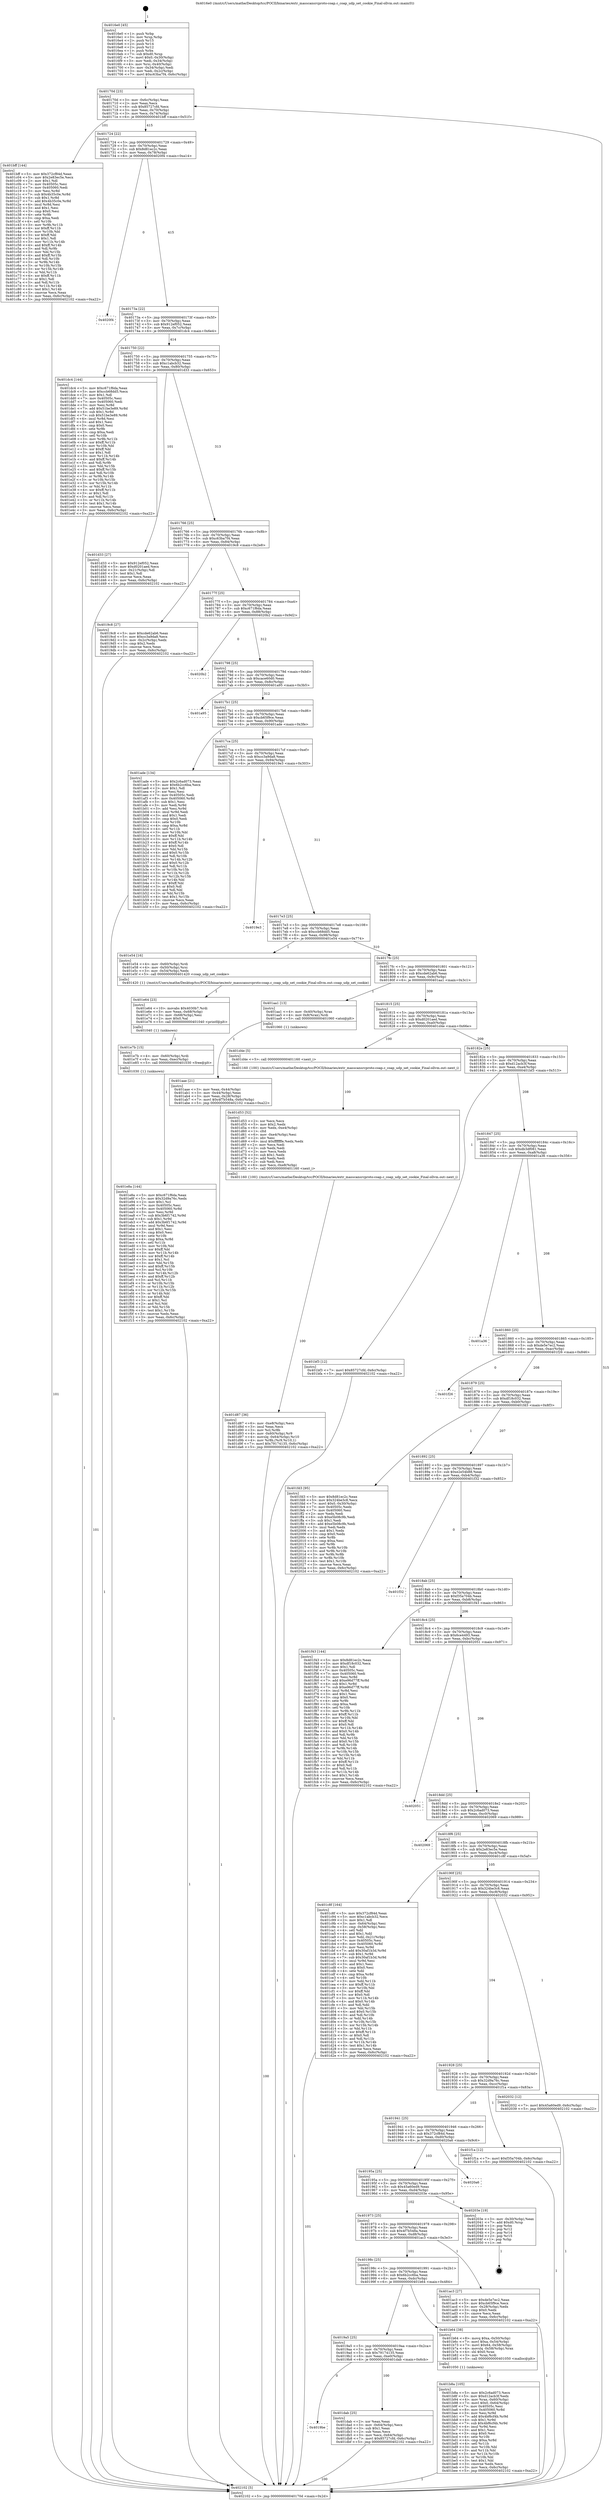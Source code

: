 digraph "0x4016e0" {
  label = "0x4016e0 (/mnt/c/Users/mathe/Desktop/tcc/POCII/binaries/extr_masscansrcproto-coap.c_coap_udp_set_cookie_Final-ollvm.out::main(0))"
  labelloc = "t"
  node[shape=record]

  Entry [label="",width=0.3,height=0.3,shape=circle,fillcolor=black,style=filled]
  "0x40170d" [label="{
     0x40170d [23]\l
     | [instrs]\l
     &nbsp;&nbsp;0x40170d \<+3\>: mov -0x6c(%rbp),%eax\l
     &nbsp;&nbsp;0x401710 \<+2\>: mov %eax,%ecx\l
     &nbsp;&nbsp;0x401712 \<+6\>: sub $0x85727cfd,%ecx\l
     &nbsp;&nbsp;0x401718 \<+3\>: mov %eax,-0x70(%rbp)\l
     &nbsp;&nbsp;0x40171b \<+3\>: mov %ecx,-0x74(%rbp)\l
     &nbsp;&nbsp;0x40171e \<+6\>: je 0000000000401bff \<main+0x51f\>\l
  }"]
  "0x401bff" [label="{
     0x401bff [144]\l
     | [instrs]\l
     &nbsp;&nbsp;0x401bff \<+5\>: mov $0x372cf84d,%eax\l
     &nbsp;&nbsp;0x401c04 \<+5\>: mov $0x2e83ec5e,%ecx\l
     &nbsp;&nbsp;0x401c09 \<+2\>: mov $0x1,%dl\l
     &nbsp;&nbsp;0x401c0b \<+7\>: mov 0x40505c,%esi\l
     &nbsp;&nbsp;0x401c12 \<+7\>: mov 0x405060,%edi\l
     &nbsp;&nbsp;0x401c19 \<+3\>: mov %esi,%r8d\l
     &nbsp;&nbsp;0x401c1c \<+7\>: sub $0x4b35c0e,%r8d\l
     &nbsp;&nbsp;0x401c23 \<+4\>: sub $0x1,%r8d\l
     &nbsp;&nbsp;0x401c27 \<+7\>: add $0x4b35c0e,%r8d\l
     &nbsp;&nbsp;0x401c2e \<+4\>: imul %r8d,%esi\l
     &nbsp;&nbsp;0x401c32 \<+3\>: and $0x1,%esi\l
     &nbsp;&nbsp;0x401c35 \<+3\>: cmp $0x0,%esi\l
     &nbsp;&nbsp;0x401c38 \<+4\>: sete %r9b\l
     &nbsp;&nbsp;0x401c3c \<+3\>: cmp $0xa,%edi\l
     &nbsp;&nbsp;0x401c3f \<+4\>: setl %r10b\l
     &nbsp;&nbsp;0x401c43 \<+3\>: mov %r9b,%r11b\l
     &nbsp;&nbsp;0x401c46 \<+4\>: xor $0xff,%r11b\l
     &nbsp;&nbsp;0x401c4a \<+3\>: mov %r10b,%bl\l
     &nbsp;&nbsp;0x401c4d \<+3\>: xor $0xff,%bl\l
     &nbsp;&nbsp;0x401c50 \<+3\>: xor $0x1,%dl\l
     &nbsp;&nbsp;0x401c53 \<+3\>: mov %r11b,%r14b\l
     &nbsp;&nbsp;0x401c56 \<+4\>: and $0xff,%r14b\l
     &nbsp;&nbsp;0x401c5a \<+3\>: and %dl,%r9b\l
     &nbsp;&nbsp;0x401c5d \<+3\>: mov %bl,%r15b\l
     &nbsp;&nbsp;0x401c60 \<+4\>: and $0xff,%r15b\l
     &nbsp;&nbsp;0x401c64 \<+3\>: and %dl,%r10b\l
     &nbsp;&nbsp;0x401c67 \<+3\>: or %r9b,%r14b\l
     &nbsp;&nbsp;0x401c6a \<+3\>: or %r10b,%r15b\l
     &nbsp;&nbsp;0x401c6d \<+3\>: xor %r15b,%r14b\l
     &nbsp;&nbsp;0x401c70 \<+3\>: or %bl,%r11b\l
     &nbsp;&nbsp;0x401c73 \<+4\>: xor $0xff,%r11b\l
     &nbsp;&nbsp;0x401c77 \<+3\>: or $0x1,%dl\l
     &nbsp;&nbsp;0x401c7a \<+3\>: and %dl,%r11b\l
     &nbsp;&nbsp;0x401c7d \<+3\>: or %r11b,%r14b\l
     &nbsp;&nbsp;0x401c80 \<+4\>: test $0x1,%r14b\l
     &nbsp;&nbsp;0x401c84 \<+3\>: cmovne %ecx,%eax\l
     &nbsp;&nbsp;0x401c87 \<+3\>: mov %eax,-0x6c(%rbp)\l
     &nbsp;&nbsp;0x401c8a \<+5\>: jmp 0000000000402102 \<main+0xa22\>\l
  }"]
  "0x401724" [label="{
     0x401724 [22]\l
     | [instrs]\l
     &nbsp;&nbsp;0x401724 \<+5\>: jmp 0000000000401729 \<main+0x49\>\l
     &nbsp;&nbsp;0x401729 \<+3\>: mov -0x70(%rbp),%eax\l
     &nbsp;&nbsp;0x40172c \<+5\>: sub $0x8d81ec2c,%eax\l
     &nbsp;&nbsp;0x401731 \<+3\>: mov %eax,-0x78(%rbp)\l
     &nbsp;&nbsp;0x401734 \<+6\>: je 00000000004020f4 \<main+0xa14\>\l
  }"]
  Exit [label="",width=0.3,height=0.3,shape=circle,fillcolor=black,style=filled,peripheries=2]
  "0x4020f4" [label="{
     0x4020f4\l
  }", style=dashed]
  "0x40173a" [label="{
     0x40173a [22]\l
     | [instrs]\l
     &nbsp;&nbsp;0x40173a \<+5\>: jmp 000000000040173f \<main+0x5f\>\l
     &nbsp;&nbsp;0x40173f \<+3\>: mov -0x70(%rbp),%eax\l
     &nbsp;&nbsp;0x401742 \<+5\>: sub $0x912ef052,%eax\l
     &nbsp;&nbsp;0x401747 \<+3\>: mov %eax,-0x7c(%rbp)\l
     &nbsp;&nbsp;0x40174a \<+6\>: je 0000000000401dc4 \<main+0x6e4\>\l
  }"]
  "0x401e8a" [label="{
     0x401e8a [144]\l
     | [instrs]\l
     &nbsp;&nbsp;0x401e8a \<+5\>: mov $0xc671f6da,%eax\l
     &nbsp;&nbsp;0x401e8f \<+5\>: mov $0x32d9a76c,%edx\l
     &nbsp;&nbsp;0x401e94 \<+2\>: mov $0x1,%cl\l
     &nbsp;&nbsp;0x401e96 \<+7\>: mov 0x40505c,%esi\l
     &nbsp;&nbsp;0x401e9d \<+8\>: mov 0x405060,%r8d\l
     &nbsp;&nbsp;0x401ea5 \<+3\>: mov %esi,%r9d\l
     &nbsp;&nbsp;0x401ea8 \<+7\>: sub $0x3b6f1742,%r9d\l
     &nbsp;&nbsp;0x401eaf \<+4\>: sub $0x1,%r9d\l
     &nbsp;&nbsp;0x401eb3 \<+7\>: add $0x3b6f1742,%r9d\l
     &nbsp;&nbsp;0x401eba \<+4\>: imul %r9d,%esi\l
     &nbsp;&nbsp;0x401ebe \<+3\>: and $0x1,%esi\l
     &nbsp;&nbsp;0x401ec1 \<+3\>: cmp $0x0,%esi\l
     &nbsp;&nbsp;0x401ec4 \<+4\>: sete %r10b\l
     &nbsp;&nbsp;0x401ec8 \<+4\>: cmp $0xa,%r8d\l
     &nbsp;&nbsp;0x401ecc \<+4\>: setl %r11b\l
     &nbsp;&nbsp;0x401ed0 \<+3\>: mov %r10b,%bl\l
     &nbsp;&nbsp;0x401ed3 \<+3\>: xor $0xff,%bl\l
     &nbsp;&nbsp;0x401ed6 \<+3\>: mov %r11b,%r14b\l
     &nbsp;&nbsp;0x401ed9 \<+4\>: xor $0xff,%r14b\l
     &nbsp;&nbsp;0x401edd \<+3\>: xor $0x1,%cl\l
     &nbsp;&nbsp;0x401ee0 \<+3\>: mov %bl,%r15b\l
     &nbsp;&nbsp;0x401ee3 \<+4\>: and $0xff,%r15b\l
     &nbsp;&nbsp;0x401ee7 \<+3\>: and %cl,%r10b\l
     &nbsp;&nbsp;0x401eea \<+3\>: mov %r14b,%r12b\l
     &nbsp;&nbsp;0x401eed \<+4\>: and $0xff,%r12b\l
     &nbsp;&nbsp;0x401ef1 \<+3\>: and %cl,%r11b\l
     &nbsp;&nbsp;0x401ef4 \<+3\>: or %r10b,%r15b\l
     &nbsp;&nbsp;0x401ef7 \<+3\>: or %r11b,%r12b\l
     &nbsp;&nbsp;0x401efa \<+3\>: xor %r12b,%r15b\l
     &nbsp;&nbsp;0x401efd \<+3\>: or %r14b,%bl\l
     &nbsp;&nbsp;0x401f00 \<+3\>: xor $0xff,%bl\l
     &nbsp;&nbsp;0x401f03 \<+3\>: or $0x1,%cl\l
     &nbsp;&nbsp;0x401f06 \<+2\>: and %cl,%bl\l
     &nbsp;&nbsp;0x401f08 \<+3\>: or %bl,%r15b\l
     &nbsp;&nbsp;0x401f0b \<+4\>: test $0x1,%r15b\l
     &nbsp;&nbsp;0x401f0f \<+3\>: cmovne %edx,%eax\l
     &nbsp;&nbsp;0x401f12 \<+3\>: mov %eax,-0x6c(%rbp)\l
     &nbsp;&nbsp;0x401f15 \<+5\>: jmp 0000000000402102 \<main+0xa22\>\l
  }"]
  "0x401dc4" [label="{
     0x401dc4 [144]\l
     | [instrs]\l
     &nbsp;&nbsp;0x401dc4 \<+5\>: mov $0xc671f6da,%eax\l
     &nbsp;&nbsp;0x401dc9 \<+5\>: mov $0xccb68dd5,%ecx\l
     &nbsp;&nbsp;0x401dce \<+2\>: mov $0x1,%dl\l
     &nbsp;&nbsp;0x401dd0 \<+7\>: mov 0x40505c,%esi\l
     &nbsp;&nbsp;0x401dd7 \<+7\>: mov 0x405060,%edi\l
     &nbsp;&nbsp;0x401dde \<+3\>: mov %esi,%r8d\l
     &nbsp;&nbsp;0x401de1 \<+7\>: add $0x51be3e89,%r8d\l
     &nbsp;&nbsp;0x401de8 \<+4\>: sub $0x1,%r8d\l
     &nbsp;&nbsp;0x401dec \<+7\>: sub $0x51be3e89,%r8d\l
     &nbsp;&nbsp;0x401df3 \<+4\>: imul %r8d,%esi\l
     &nbsp;&nbsp;0x401df7 \<+3\>: and $0x1,%esi\l
     &nbsp;&nbsp;0x401dfa \<+3\>: cmp $0x0,%esi\l
     &nbsp;&nbsp;0x401dfd \<+4\>: sete %r9b\l
     &nbsp;&nbsp;0x401e01 \<+3\>: cmp $0xa,%edi\l
     &nbsp;&nbsp;0x401e04 \<+4\>: setl %r10b\l
     &nbsp;&nbsp;0x401e08 \<+3\>: mov %r9b,%r11b\l
     &nbsp;&nbsp;0x401e0b \<+4\>: xor $0xff,%r11b\l
     &nbsp;&nbsp;0x401e0f \<+3\>: mov %r10b,%bl\l
     &nbsp;&nbsp;0x401e12 \<+3\>: xor $0xff,%bl\l
     &nbsp;&nbsp;0x401e15 \<+3\>: xor $0x1,%dl\l
     &nbsp;&nbsp;0x401e18 \<+3\>: mov %r11b,%r14b\l
     &nbsp;&nbsp;0x401e1b \<+4\>: and $0xff,%r14b\l
     &nbsp;&nbsp;0x401e1f \<+3\>: and %dl,%r9b\l
     &nbsp;&nbsp;0x401e22 \<+3\>: mov %bl,%r15b\l
     &nbsp;&nbsp;0x401e25 \<+4\>: and $0xff,%r15b\l
     &nbsp;&nbsp;0x401e29 \<+3\>: and %dl,%r10b\l
     &nbsp;&nbsp;0x401e2c \<+3\>: or %r9b,%r14b\l
     &nbsp;&nbsp;0x401e2f \<+3\>: or %r10b,%r15b\l
     &nbsp;&nbsp;0x401e32 \<+3\>: xor %r15b,%r14b\l
     &nbsp;&nbsp;0x401e35 \<+3\>: or %bl,%r11b\l
     &nbsp;&nbsp;0x401e38 \<+4\>: xor $0xff,%r11b\l
     &nbsp;&nbsp;0x401e3c \<+3\>: or $0x1,%dl\l
     &nbsp;&nbsp;0x401e3f \<+3\>: and %dl,%r11b\l
     &nbsp;&nbsp;0x401e42 \<+3\>: or %r11b,%r14b\l
     &nbsp;&nbsp;0x401e45 \<+4\>: test $0x1,%r14b\l
     &nbsp;&nbsp;0x401e49 \<+3\>: cmovne %ecx,%eax\l
     &nbsp;&nbsp;0x401e4c \<+3\>: mov %eax,-0x6c(%rbp)\l
     &nbsp;&nbsp;0x401e4f \<+5\>: jmp 0000000000402102 \<main+0xa22\>\l
  }"]
  "0x401750" [label="{
     0x401750 [22]\l
     | [instrs]\l
     &nbsp;&nbsp;0x401750 \<+5\>: jmp 0000000000401755 \<main+0x75\>\l
     &nbsp;&nbsp;0x401755 \<+3\>: mov -0x70(%rbp),%eax\l
     &nbsp;&nbsp;0x401758 \<+5\>: sub $0xc1abcb32,%eax\l
     &nbsp;&nbsp;0x40175d \<+3\>: mov %eax,-0x80(%rbp)\l
     &nbsp;&nbsp;0x401760 \<+6\>: je 0000000000401d33 \<main+0x653\>\l
  }"]
  "0x401e7b" [label="{
     0x401e7b [15]\l
     | [instrs]\l
     &nbsp;&nbsp;0x401e7b \<+4\>: mov -0x60(%rbp),%rdi\l
     &nbsp;&nbsp;0x401e7f \<+6\>: mov %eax,-0xec(%rbp)\l
     &nbsp;&nbsp;0x401e85 \<+5\>: call 0000000000401030 \<free@plt\>\l
     | [calls]\l
     &nbsp;&nbsp;0x401030 \{1\} (unknown)\l
  }"]
  "0x401d33" [label="{
     0x401d33 [27]\l
     | [instrs]\l
     &nbsp;&nbsp;0x401d33 \<+5\>: mov $0x912ef052,%eax\l
     &nbsp;&nbsp;0x401d38 \<+5\>: mov $0xd0201aed,%ecx\l
     &nbsp;&nbsp;0x401d3d \<+3\>: mov -0x21(%rbp),%dl\l
     &nbsp;&nbsp;0x401d40 \<+3\>: test $0x1,%dl\l
     &nbsp;&nbsp;0x401d43 \<+3\>: cmovne %ecx,%eax\l
     &nbsp;&nbsp;0x401d46 \<+3\>: mov %eax,-0x6c(%rbp)\l
     &nbsp;&nbsp;0x401d49 \<+5\>: jmp 0000000000402102 \<main+0xa22\>\l
  }"]
  "0x401766" [label="{
     0x401766 [25]\l
     | [instrs]\l
     &nbsp;&nbsp;0x401766 \<+5\>: jmp 000000000040176b \<main+0x8b\>\l
     &nbsp;&nbsp;0x40176b \<+3\>: mov -0x70(%rbp),%eax\l
     &nbsp;&nbsp;0x40176e \<+5\>: sub $0xc63ba7f4,%eax\l
     &nbsp;&nbsp;0x401773 \<+6\>: mov %eax,-0x84(%rbp)\l
     &nbsp;&nbsp;0x401779 \<+6\>: je 00000000004019c8 \<main+0x2e8\>\l
  }"]
  "0x401e64" [label="{
     0x401e64 [23]\l
     | [instrs]\l
     &nbsp;&nbsp;0x401e64 \<+10\>: movabs $0x4030b7,%rdi\l
     &nbsp;&nbsp;0x401e6e \<+3\>: mov %eax,-0x68(%rbp)\l
     &nbsp;&nbsp;0x401e71 \<+3\>: mov -0x68(%rbp),%esi\l
     &nbsp;&nbsp;0x401e74 \<+2\>: mov $0x0,%al\l
     &nbsp;&nbsp;0x401e76 \<+5\>: call 0000000000401040 \<printf@plt\>\l
     | [calls]\l
     &nbsp;&nbsp;0x401040 \{1\} (unknown)\l
  }"]
  "0x4019c8" [label="{
     0x4019c8 [27]\l
     | [instrs]\l
     &nbsp;&nbsp;0x4019c8 \<+5\>: mov $0xcde62ab6,%eax\l
     &nbsp;&nbsp;0x4019cd \<+5\>: mov $0xcc3a9da8,%ecx\l
     &nbsp;&nbsp;0x4019d2 \<+3\>: mov -0x2c(%rbp),%edx\l
     &nbsp;&nbsp;0x4019d5 \<+3\>: cmp $0x2,%edx\l
     &nbsp;&nbsp;0x4019d8 \<+3\>: cmovne %ecx,%eax\l
     &nbsp;&nbsp;0x4019db \<+3\>: mov %eax,-0x6c(%rbp)\l
     &nbsp;&nbsp;0x4019de \<+5\>: jmp 0000000000402102 \<main+0xa22\>\l
  }"]
  "0x40177f" [label="{
     0x40177f [25]\l
     | [instrs]\l
     &nbsp;&nbsp;0x40177f \<+5\>: jmp 0000000000401784 \<main+0xa4\>\l
     &nbsp;&nbsp;0x401784 \<+3\>: mov -0x70(%rbp),%eax\l
     &nbsp;&nbsp;0x401787 \<+5\>: sub $0xc671f6da,%eax\l
     &nbsp;&nbsp;0x40178c \<+6\>: mov %eax,-0x88(%rbp)\l
     &nbsp;&nbsp;0x401792 \<+6\>: je 00000000004020b2 \<main+0x9d2\>\l
  }"]
  "0x402102" [label="{
     0x402102 [5]\l
     | [instrs]\l
     &nbsp;&nbsp;0x402102 \<+5\>: jmp 000000000040170d \<main+0x2d\>\l
  }"]
  "0x4016e0" [label="{
     0x4016e0 [45]\l
     | [instrs]\l
     &nbsp;&nbsp;0x4016e0 \<+1\>: push %rbp\l
     &nbsp;&nbsp;0x4016e1 \<+3\>: mov %rsp,%rbp\l
     &nbsp;&nbsp;0x4016e4 \<+2\>: push %r15\l
     &nbsp;&nbsp;0x4016e6 \<+2\>: push %r14\l
     &nbsp;&nbsp;0x4016e8 \<+2\>: push %r12\l
     &nbsp;&nbsp;0x4016ea \<+1\>: push %rbx\l
     &nbsp;&nbsp;0x4016eb \<+7\>: sub $0xd0,%rsp\l
     &nbsp;&nbsp;0x4016f2 \<+7\>: movl $0x0,-0x30(%rbp)\l
     &nbsp;&nbsp;0x4016f9 \<+3\>: mov %edi,-0x34(%rbp)\l
     &nbsp;&nbsp;0x4016fc \<+4\>: mov %rsi,-0x40(%rbp)\l
     &nbsp;&nbsp;0x401700 \<+3\>: mov -0x34(%rbp),%edi\l
     &nbsp;&nbsp;0x401703 \<+3\>: mov %edi,-0x2c(%rbp)\l
     &nbsp;&nbsp;0x401706 \<+7\>: movl $0xc63ba7f4,-0x6c(%rbp)\l
  }"]
  "0x4019be" [label="{
     0x4019be\l
  }", style=dashed]
  "0x4020b2" [label="{
     0x4020b2\l
  }", style=dashed]
  "0x401798" [label="{
     0x401798 [25]\l
     | [instrs]\l
     &nbsp;&nbsp;0x401798 \<+5\>: jmp 000000000040179d \<main+0xbd\>\l
     &nbsp;&nbsp;0x40179d \<+3\>: mov -0x70(%rbp),%eax\l
     &nbsp;&nbsp;0x4017a0 \<+5\>: sub $0xcace60d0,%eax\l
     &nbsp;&nbsp;0x4017a5 \<+6\>: mov %eax,-0x8c(%rbp)\l
     &nbsp;&nbsp;0x4017ab \<+6\>: je 0000000000401a95 \<main+0x3b5\>\l
  }"]
  "0x401dab" [label="{
     0x401dab [25]\l
     | [instrs]\l
     &nbsp;&nbsp;0x401dab \<+2\>: xor %eax,%eax\l
     &nbsp;&nbsp;0x401dad \<+3\>: mov -0x64(%rbp),%ecx\l
     &nbsp;&nbsp;0x401db0 \<+3\>: sub $0x1,%eax\l
     &nbsp;&nbsp;0x401db3 \<+2\>: sub %eax,%ecx\l
     &nbsp;&nbsp;0x401db5 \<+3\>: mov %ecx,-0x64(%rbp)\l
     &nbsp;&nbsp;0x401db8 \<+7\>: movl $0x85727cfd,-0x6c(%rbp)\l
     &nbsp;&nbsp;0x401dbf \<+5\>: jmp 0000000000402102 \<main+0xa22\>\l
  }"]
  "0x401a95" [label="{
     0x401a95\l
  }", style=dashed]
  "0x4017b1" [label="{
     0x4017b1 [25]\l
     | [instrs]\l
     &nbsp;&nbsp;0x4017b1 \<+5\>: jmp 00000000004017b6 \<main+0xd6\>\l
     &nbsp;&nbsp;0x4017b6 \<+3\>: mov -0x70(%rbp),%eax\l
     &nbsp;&nbsp;0x4017b9 \<+5\>: sub $0xcb65f9ce,%eax\l
     &nbsp;&nbsp;0x4017be \<+6\>: mov %eax,-0x90(%rbp)\l
     &nbsp;&nbsp;0x4017c4 \<+6\>: je 0000000000401ade \<main+0x3fe\>\l
  }"]
  "0x401d87" [label="{
     0x401d87 [36]\l
     | [instrs]\l
     &nbsp;&nbsp;0x401d87 \<+6\>: mov -0xe8(%rbp),%ecx\l
     &nbsp;&nbsp;0x401d8d \<+3\>: imul %eax,%ecx\l
     &nbsp;&nbsp;0x401d90 \<+3\>: mov %cl,%r8b\l
     &nbsp;&nbsp;0x401d93 \<+4\>: mov -0x60(%rbp),%r9\l
     &nbsp;&nbsp;0x401d97 \<+4\>: movslq -0x64(%rbp),%r10\l
     &nbsp;&nbsp;0x401d9b \<+4\>: mov %r8b,(%r9,%r10,1)\l
     &nbsp;&nbsp;0x401d9f \<+7\>: movl $0x79174135,-0x6c(%rbp)\l
     &nbsp;&nbsp;0x401da6 \<+5\>: jmp 0000000000402102 \<main+0xa22\>\l
  }"]
  "0x401ade" [label="{
     0x401ade [134]\l
     | [instrs]\l
     &nbsp;&nbsp;0x401ade \<+5\>: mov $0x2c6ad073,%eax\l
     &nbsp;&nbsp;0x401ae3 \<+5\>: mov $0x6b2cc6ba,%ecx\l
     &nbsp;&nbsp;0x401ae8 \<+2\>: mov $0x1,%dl\l
     &nbsp;&nbsp;0x401aea \<+2\>: xor %esi,%esi\l
     &nbsp;&nbsp;0x401aec \<+7\>: mov 0x40505c,%edi\l
     &nbsp;&nbsp;0x401af3 \<+8\>: mov 0x405060,%r8d\l
     &nbsp;&nbsp;0x401afb \<+3\>: sub $0x1,%esi\l
     &nbsp;&nbsp;0x401afe \<+3\>: mov %edi,%r9d\l
     &nbsp;&nbsp;0x401b01 \<+3\>: add %esi,%r9d\l
     &nbsp;&nbsp;0x401b04 \<+4\>: imul %r9d,%edi\l
     &nbsp;&nbsp;0x401b08 \<+3\>: and $0x1,%edi\l
     &nbsp;&nbsp;0x401b0b \<+3\>: cmp $0x0,%edi\l
     &nbsp;&nbsp;0x401b0e \<+4\>: sete %r10b\l
     &nbsp;&nbsp;0x401b12 \<+4\>: cmp $0xa,%r8d\l
     &nbsp;&nbsp;0x401b16 \<+4\>: setl %r11b\l
     &nbsp;&nbsp;0x401b1a \<+3\>: mov %r10b,%bl\l
     &nbsp;&nbsp;0x401b1d \<+3\>: xor $0xff,%bl\l
     &nbsp;&nbsp;0x401b20 \<+3\>: mov %r11b,%r14b\l
     &nbsp;&nbsp;0x401b23 \<+4\>: xor $0xff,%r14b\l
     &nbsp;&nbsp;0x401b27 \<+3\>: xor $0x0,%dl\l
     &nbsp;&nbsp;0x401b2a \<+3\>: mov %bl,%r15b\l
     &nbsp;&nbsp;0x401b2d \<+4\>: and $0x0,%r15b\l
     &nbsp;&nbsp;0x401b31 \<+3\>: and %dl,%r10b\l
     &nbsp;&nbsp;0x401b34 \<+3\>: mov %r14b,%r12b\l
     &nbsp;&nbsp;0x401b37 \<+4\>: and $0x0,%r12b\l
     &nbsp;&nbsp;0x401b3b \<+3\>: and %dl,%r11b\l
     &nbsp;&nbsp;0x401b3e \<+3\>: or %r10b,%r15b\l
     &nbsp;&nbsp;0x401b41 \<+3\>: or %r11b,%r12b\l
     &nbsp;&nbsp;0x401b44 \<+3\>: xor %r12b,%r15b\l
     &nbsp;&nbsp;0x401b47 \<+3\>: or %r14b,%bl\l
     &nbsp;&nbsp;0x401b4a \<+3\>: xor $0xff,%bl\l
     &nbsp;&nbsp;0x401b4d \<+3\>: or $0x0,%dl\l
     &nbsp;&nbsp;0x401b50 \<+2\>: and %dl,%bl\l
     &nbsp;&nbsp;0x401b52 \<+3\>: or %bl,%r15b\l
     &nbsp;&nbsp;0x401b55 \<+4\>: test $0x1,%r15b\l
     &nbsp;&nbsp;0x401b59 \<+3\>: cmovne %ecx,%eax\l
     &nbsp;&nbsp;0x401b5c \<+3\>: mov %eax,-0x6c(%rbp)\l
     &nbsp;&nbsp;0x401b5f \<+5\>: jmp 0000000000402102 \<main+0xa22\>\l
  }"]
  "0x4017ca" [label="{
     0x4017ca [25]\l
     | [instrs]\l
     &nbsp;&nbsp;0x4017ca \<+5\>: jmp 00000000004017cf \<main+0xef\>\l
     &nbsp;&nbsp;0x4017cf \<+3\>: mov -0x70(%rbp),%eax\l
     &nbsp;&nbsp;0x4017d2 \<+5\>: sub $0xcc3a9da8,%eax\l
     &nbsp;&nbsp;0x4017d7 \<+6\>: mov %eax,-0x94(%rbp)\l
     &nbsp;&nbsp;0x4017dd \<+6\>: je 00000000004019e3 \<main+0x303\>\l
  }"]
  "0x401d53" [label="{
     0x401d53 [52]\l
     | [instrs]\l
     &nbsp;&nbsp;0x401d53 \<+2\>: xor %ecx,%ecx\l
     &nbsp;&nbsp;0x401d55 \<+5\>: mov $0x2,%edx\l
     &nbsp;&nbsp;0x401d5a \<+6\>: mov %edx,-0xe4(%rbp)\l
     &nbsp;&nbsp;0x401d60 \<+1\>: cltd\l
     &nbsp;&nbsp;0x401d61 \<+6\>: mov -0xe4(%rbp),%esi\l
     &nbsp;&nbsp;0x401d67 \<+2\>: idiv %esi\l
     &nbsp;&nbsp;0x401d69 \<+6\>: imul $0xfffffffe,%edx,%edx\l
     &nbsp;&nbsp;0x401d6f \<+2\>: mov %ecx,%edi\l
     &nbsp;&nbsp;0x401d71 \<+2\>: sub %edx,%edi\l
     &nbsp;&nbsp;0x401d73 \<+2\>: mov %ecx,%edx\l
     &nbsp;&nbsp;0x401d75 \<+3\>: sub $0x1,%edx\l
     &nbsp;&nbsp;0x401d78 \<+2\>: add %edx,%edi\l
     &nbsp;&nbsp;0x401d7a \<+2\>: sub %edi,%ecx\l
     &nbsp;&nbsp;0x401d7c \<+6\>: mov %ecx,-0xe8(%rbp)\l
     &nbsp;&nbsp;0x401d82 \<+5\>: call 0000000000401160 \<next_i\>\l
     | [calls]\l
     &nbsp;&nbsp;0x401160 \{100\} (/mnt/c/Users/mathe/Desktop/tcc/POCII/binaries/extr_masscansrcproto-coap.c_coap_udp_set_cookie_Final-ollvm.out::next_i)\l
  }"]
  "0x4019e3" [label="{
     0x4019e3\l
  }", style=dashed]
  "0x4017e3" [label="{
     0x4017e3 [25]\l
     | [instrs]\l
     &nbsp;&nbsp;0x4017e3 \<+5\>: jmp 00000000004017e8 \<main+0x108\>\l
     &nbsp;&nbsp;0x4017e8 \<+3\>: mov -0x70(%rbp),%eax\l
     &nbsp;&nbsp;0x4017eb \<+5\>: sub $0xccb68dd5,%eax\l
     &nbsp;&nbsp;0x4017f0 \<+6\>: mov %eax,-0x98(%rbp)\l
     &nbsp;&nbsp;0x4017f6 \<+6\>: je 0000000000401e54 \<main+0x774\>\l
  }"]
  "0x401b8a" [label="{
     0x401b8a [105]\l
     | [instrs]\l
     &nbsp;&nbsp;0x401b8a \<+5\>: mov $0x2c6ad073,%ecx\l
     &nbsp;&nbsp;0x401b8f \<+5\>: mov $0xd12acb3f,%edx\l
     &nbsp;&nbsp;0x401b94 \<+4\>: mov %rax,-0x60(%rbp)\l
     &nbsp;&nbsp;0x401b98 \<+7\>: movl $0x0,-0x64(%rbp)\l
     &nbsp;&nbsp;0x401b9f \<+7\>: mov 0x40505c,%esi\l
     &nbsp;&nbsp;0x401ba6 \<+8\>: mov 0x405060,%r8d\l
     &nbsp;&nbsp;0x401bae \<+3\>: mov %esi,%r9d\l
     &nbsp;&nbsp;0x401bb1 \<+7\>: add $0x4bf6cf4b,%r9d\l
     &nbsp;&nbsp;0x401bb8 \<+4\>: sub $0x1,%r9d\l
     &nbsp;&nbsp;0x401bbc \<+7\>: sub $0x4bf6cf4b,%r9d\l
     &nbsp;&nbsp;0x401bc3 \<+4\>: imul %r9d,%esi\l
     &nbsp;&nbsp;0x401bc7 \<+3\>: and $0x1,%esi\l
     &nbsp;&nbsp;0x401bca \<+3\>: cmp $0x0,%esi\l
     &nbsp;&nbsp;0x401bcd \<+4\>: sete %r10b\l
     &nbsp;&nbsp;0x401bd1 \<+4\>: cmp $0xa,%r8d\l
     &nbsp;&nbsp;0x401bd5 \<+4\>: setl %r11b\l
     &nbsp;&nbsp;0x401bd9 \<+3\>: mov %r10b,%bl\l
     &nbsp;&nbsp;0x401bdc \<+3\>: and %r11b,%bl\l
     &nbsp;&nbsp;0x401bdf \<+3\>: xor %r11b,%r10b\l
     &nbsp;&nbsp;0x401be2 \<+3\>: or %r10b,%bl\l
     &nbsp;&nbsp;0x401be5 \<+3\>: test $0x1,%bl\l
     &nbsp;&nbsp;0x401be8 \<+3\>: cmovne %edx,%ecx\l
     &nbsp;&nbsp;0x401beb \<+3\>: mov %ecx,-0x6c(%rbp)\l
     &nbsp;&nbsp;0x401bee \<+5\>: jmp 0000000000402102 \<main+0xa22\>\l
  }"]
  "0x401e54" [label="{
     0x401e54 [16]\l
     | [instrs]\l
     &nbsp;&nbsp;0x401e54 \<+4\>: mov -0x60(%rbp),%rdi\l
     &nbsp;&nbsp;0x401e58 \<+4\>: mov -0x50(%rbp),%rsi\l
     &nbsp;&nbsp;0x401e5c \<+3\>: mov -0x54(%rbp),%edx\l
     &nbsp;&nbsp;0x401e5f \<+5\>: call 0000000000401420 \<coap_udp_set_cookie\>\l
     | [calls]\l
     &nbsp;&nbsp;0x401420 \{1\} (/mnt/c/Users/mathe/Desktop/tcc/POCII/binaries/extr_masscansrcproto-coap.c_coap_udp_set_cookie_Final-ollvm.out::coap_udp_set_cookie)\l
  }"]
  "0x4017fc" [label="{
     0x4017fc [25]\l
     | [instrs]\l
     &nbsp;&nbsp;0x4017fc \<+5\>: jmp 0000000000401801 \<main+0x121\>\l
     &nbsp;&nbsp;0x401801 \<+3\>: mov -0x70(%rbp),%eax\l
     &nbsp;&nbsp;0x401804 \<+5\>: sub $0xcde62ab6,%eax\l
     &nbsp;&nbsp;0x401809 \<+6\>: mov %eax,-0x9c(%rbp)\l
     &nbsp;&nbsp;0x40180f \<+6\>: je 0000000000401aa1 \<main+0x3c1\>\l
  }"]
  "0x4019a5" [label="{
     0x4019a5 [25]\l
     | [instrs]\l
     &nbsp;&nbsp;0x4019a5 \<+5\>: jmp 00000000004019aa \<main+0x2ca\>\l
     &nbsp;&nbsp;0x4019aa \<+3\>: mov -0x70(%rbp),%eax\l
     &nbsp;&nbsp;0x4019ad \<+5\>: sub $0x79174135,%eax\l
     &nbsp;&nbsp;0x4019b2 \<+6\>: mov %eax,-0xe0(%rbp)\l
     &nbsp;&nbsp;0x4019b8 \<+6\>: je 0000000000401dab \<main+0x6cb\>\l
  }"]
  "0x401aa1" [label="{
     0x401aa1 [13]\l
     | [instrs]\l
     &nbsp;&nbsp;0x401aa1 \<+4\>: mov -0x40(%rbp),%rax\l
     &nbsp;&nbsp;0x401aa5 \<+4\>: mov 0x8(%rax),%rdi\l
     &nbsp;&nbsp;0x401aa9 \<+5\>: call 0000000000401060 \<atoi@plt\>\l
     | [calls]\l
     &nbsp;&nbsp;0x401060 \{1\} (unknown)\l
  }"]
  "0x401815" [label="{
     0x401815 [25]\l
     | [instrs]\l
     &nbsp;&nbsp;0x401815 \<+5\>: jmp 000000000040181a \<main+0x13a\>\l
     &nbsp;&nbsp;0x40181a \<+3\>: mov -0x70(%rbp),%eax\l
     &nbsp;&nbsp;0x40181d \<+5\>: sub $0xd0201aed,%eax\l
     &nbsp;&nbsp;0x401822 \<+6\>: mov %eax,-0xa0(%rbp)\l
     &nbsp;&nbsp;0x401828 \<+6\>: je 0000000000401d4e \<main+0x66e\>\l
  }"]
  "0x401aae" [label="{
     0x401aae [21]\l
     | [instrs]\l
     &nbsp;&nbsp;0x401aae \<+3\>: mov %eax,-0x44(%rbp)\l
     &nbsp;&nbsp;0x401ab1 \<+3\>: mov -0x44(%rbp),%eax\l
     &nbsp;&nbsp;0x401ab4 \<+3\>: mov %eax,-0x28(%rbp)\l
     &nbsp;&nbsp;0x401ab7 \<+7\>: movl $0x4f7b548a,-0x6c(%rbp)\l
     &nbsp;&nbsp;0x401abe \<+5\>: jmp 0000000000402102 \<main+0xa22\>\l
  }"]
  "0x401b64" [label="{
     0x401b64 [38]\l
     | [instrs]\l
     &nbsp;&nbsp;0x401b64 \<+8\>: movq $0xa,-0x50(%rbp)\l
     &nbsp;&nbsp;0x401b6c \<+7\>: movl $0xa,-0x54(%rbp)\l
     &nbsp;&nbsp;0x401b73 \<+7\>: movl $0x64,-0x58(%rbp)\l
     &nbsp;&nbsp;0x401b7a \<+4\>: movslq -0x58(%rbp),%rax\l
     &nbsp;&nbsp;0x401b7e \<+4\>: shl $0x0,%rax\l
     &nbsp;&nbsp;0x401b82 \<+3\>: mov %rax,%rdi\l
     &nbsp;&nbsp;0x401b85 \<+5\>: call 0000000000401050 \<malloc@plt\>\l
     | [calls]\l
     &nbsp;&nbsp;0x401050 \{1\} (unknown)\l
  }"]
  "0x401d4e" [label="{
     0x401d4e [5]\l
     | [instrs]\l
     &nbsp;&nbsp;0x401d4e \<+5\>: call 0000000000401160 \<next_i\>\l
     | [calls]\l
     &nbsp;&nbsp;0x401160 \{100\} (/mnt/c/Users/mathe/Desktop/tcc/POCII/binaries/extr_masscansrcproto-coap.c_coap_udp_set_cookie_Final-ollvm.out::next_i)\l
  }"]
  "0x40182e" [label="{
     0x40182e [25]\l
     | [instrs]\l
     &nbsp;&nbsp;0x40182e \<+5\>: jmp 0000000000401833 \<main+0x153\>\l
     &nbsp;&nbsp;0x401833 \<+3\>: mov -0x70(%rbp),%eax\l
     &nbsp;&nbsp;0x401836 \<+5\>: sub $0xd12acb3f,%eax\l
     &nbsp;&nbsp;0x40183b \<+6\>: mov %eax,-0xa4(%rbp)\l
     &nbsp;&nbsp;0x401841 \<+6\>: je 0000000000401bf3 \<main+0x513\>\l
  }"]
  "0x40198c" [label="{
     0x40198c [25]\l
     | [instrs]\l
     &nbsp;&nbsp;0x40198c \<+5\>: jmp 0000000000401991 \<main+0x2b1\>\l
     &nbsp;&nbsp;0x401991 \<+3\>: mov -0x70(%rbp),%eax\l
     &nbsp;&nbsp;0x401994 \<+5\>: sub $0x6b2cc6ba,%eax\l
     &nbsp;&nbsp;0x401999 \<+6\>: mov %eax,-0xdc(%rbp)\l
     &nbsp;&nbsp;0x40199f \<+6\>: je 0000000000401b64 \<main+0x484\>\l
  }"]
  "0x401bf3" [label="{
     0x401bf3 [12]\l
     | [instrs]\l
     &nbsp;&nbsp;0x401bf3 \<+7\>: movl $0x85727cfd,-0x6c(%rbp)\l
     &nbsp;&nbsp;0x401bfa \<+5\>: jmp 0000000000402102 \<main+0xa22\>\l
  }"]
  "0x401847" [label="{
     0x401847 [25]\l
     | [instrs]\l
     &nbsp;&nbsp;0x401847 \<+5\>: jmp 000000000040184c \<main+0x16c\>\l
     &nbsp;&nbsp;0x40184c \<+3\>: mov -0x70(%rbp),%eax\l
     &nbsp;&nbsp;0x40184f \<+5\>: sub $0xdb3df081,%eax\l
     &nbsp;&nbsp;0x401854 \<+6\>: mov %eax,-0xa8(%rbp)\l
     &nbsp;&nbsp;0x40185a \<+6\>: je 0000000000401a36 \<main+0x356\>\l
  }"]
  "0x401ac3" [label="{
     0x401ac3 [27]\l
     | [instrs]\l
     &nbsp;&nbsp;0x401ac3 \<+5\>: mov $0xde5e7ec2,%eax\l
     &nbsp;&nbsp;0x401ac8 \<+5\>: mov $0xcb65f9ce,%ecx\l
     &nbsp;&nbsp;0x401acd \<+3\>: mov -0x28(%rbp),%edx\l
     &nbsp;&nbsp;0x401ad0 \<+3\>: cmp $0x0,%edx\l
     &nbsp;&nbsp;0x401ad3 \<+3\>: cmove %ecx,%eax\l
     &nbsp;&nbsp;0x401ad6 \<+3\>: mov %eax,-0x6c(%rbp)\l
     &nbsp;&nbsp;0x401ad9 \<+5\>: jmp 0000000000402102 \<main+0xa22\>\l
  }"]
  "0x401a36" [label="{
     0x401a36\l
  }", style=dashed]
  "0x401860" [label="{
     0x401860 [25]\l
     | [instrs]\l
     &nbsp;&nbsp;0x401860 \<+5\>: jmp 0000000000401865 \<main+0x185\>\l
     &nbsp;&nbsp;0x401865 \<+3\>: mov -0x70(%rbp),%eax\l
     &nbsp;&nbsp;0x401868 \<+5\>: sub $0xde5e7ec2,%eax\l
     &nbsp;&nbsp;0x40186d \<+6\>: mov %eax,-0xac(%rbp)\l
     &nbsp;&nbsp;0x401873 \<+6\>: je 0000000000401f26 \<main+0x846\>\l
  }"]
  "0x401973" [label="{
     0x401973 [25]\l
     | [instrs]\l
     &nbsp;&nbsp;0x401973 \<+5\>: jmp 0000000000401978 \<main+0x298\>\l
     &nbsp;&nbsp;0x401978 \<+3\>: mov -0x70(%rbp),%eax\l
     &nbsp;&nbsp;0x40197b \<+5\>: sub $0x4f7b548a,%eax\l
     &nbsp;&nbsp;0x401980 \<+6\>: mov %eax,-0xd8(%rbp)\l
     &nbsp;&nbsp;0x401986 \<+6\>: je 0000000000401ac3 \<main+0x3e3\>\l
  }"]
  "0x401f26" [label="{
     0x401f26\l
  }", style=dashed]
  "0x401879" [label="{
     0x401879 [25]\l
     | [instrs]\l
     &nbsp;&nbsp;0x401879 \<+5\>: jmp 000000000040187e \<main+0x19e\>\l
     &nbsp;&nbsp;0x40187e \<+3\>: mov -0x70(%rbp),%eax\l
     &nbsp;&nbsp;0x401881 \<+5\>: sub $0xdf18c032,%eax\l
     &nbsp;&nbsp;0x401886 \<+6\>: mov %eax,-0xb0(%rbp)\l
     &nbsp;&nbsp;0x40188c \<+6\>: je 0000000000401fd3 \<main+0x8f3\>\l
  }"]
  "0x40203e" [label="{
     0x40203e [19]\l
     | [instrs]\l
     &nbsp;&nbsp;0x40203e \<+3\>: mov -0x30(%rbp),%eax\l
     &nbsp;&nbsp;0x402041 \<+7\>: add $0xd0,%rsp\l
     &nbsp;&nbsp;0x402048 \<+1\>: pop %rbx\l
     &nbsp;&nbsp;0x402049 \<+2\>: pop %r12\l
     &nbsp;&nbsp;0x40204b \<+2\>: pop %r14\l
     &nbsp;&nbsp;0x40204d \<+2\>: pop %r15\l
     &nbsp;&nbsp;0x40204f \<+1\>: pop %rbp\l
     &nbsp;&nbsp;0x402050 \<+1\>: ret\l
  }"]
  "0x401fd3" [label="{
     0x401fd3 [95]\l
     | [instrs]\l
     &nbsp;&nbsp;0x401fd3 \<+5\>: mov $0x8d81ec2c,%eax\l
     &nbsp;&nbsp;0x401fd8 \<+5\>: mov $0x324be3c8,%ecx\l
     &nbsp;&nbsp;0x401fdd \<+7\>: movl $0x0,-0x30(%rbp)\l
     &nbsp;&nbsp;0x401fe4 \<+7\>: mov 0x40505c,%edx\l
     &nbsp;&nbsp;0x401feb \<+7\>: mov 0x405060,%esi\l
     &nbsp;&nbsp;0x401ff2 \<+2\>: mov %edx,%edi\l
     &nbsp;&nbsp;0x401ff4 \<+6\>: sub $0xe5b08c9b,%edi\l
     &nbsp;&nbsp;0x401ffa \<+3\>: sub $0x1,%edi\l
     &nbsp;&nbsp;0x401ffd \<+6\>: add $0xe5b08c9b,%edi\l
     &nbsp;&nbsp;0x402003 \<+3\>: imul %edi,%edx\l
     &nbsp;&nbsp;0x402006 \<+3\>: and $0x1,%edx\l
     &nbsp;&nbsp;0x402009 \<+3\>: cmp $0x0,%edx\l
     &nbsp;&nbsp;0x40200c \<+4\>: sete %r8b\l
     &nbsp;&nbsp;0x402010 \<+3\>: cmp $0xa,%esi\l
     &nbsp;&nbsp;0x402013 \<+4\>: setl %r9b\l
     &nbsp;&nbsp;0x402017 \<+3\>: mov %r8b,%r10b\l
     &nbsp;&nbsp;0x40201a \<+3\>: and %r9b,%r10b\l
     &nbsp;&nbsp;0x40201d \<+3\>: xor %r9b,%r8b\l
     &nbsp;&nbsp;0x402020 \<+3\>: or %r8b,%r10b\l
     &nbsp;&nbsp;0x402023 \<+4\>: test $0x1,%r10b\l
     &nbsp;&nbsp;0x402027 \<+3\>: cmovne %ecx,%eax\l
     &nbsp;&nbsp;0x40202a \<+3\>: mov %eax,-0x6c(%rbp)\l
     &nbsp;&nbsp;0x40202d \<+5\>: jmp 0000000000402102 \<main+0xa22\>\l
  }"]
  "0x401892" [label="{
     0x401892 [25]\l
     | [instrs]\l
     &nbsp;&nbsp;0x401892 \<+5\>: jmp 0000000000401897 \<main+0x1b7\>\l
     &nbsp;&nbsp;0x401897 \<+3\>: mov -0x70(%rbp),%eax\l
     &nbsp;&nbsp;0x40189a \<+5\>: sub $0xe2e54b88,%eax\l
     &nbsp;&nbsp;0x40189f \<+6\>: mov %eax,-0xb4(%rbp)\l
     &nbsp;&nbsp;0x4018a5 \<+6\>: je 0000000000401f32 \<main+0x852\>\l
  }"]
  "0x40195a" [label="{
     0x40195a [25]\l
     | [instrs]\l
     &nbsp;&nbsp;0x40195a \<+5\>: jmp 000000000040195f \<main+0x27f\>\l
     &nbsp;&nbsp;0x40195f \<+3\>: mov -0x70(%rbp),%eax\l
     &nbsp;&nbsp;0x401962 \<+5\>: sub $0x45a60ed9,%eax\l
     &nbsp;&nbsp;0x401967 \<+6\>: mov %eax,-0xd4(%rbp)\l
     &nbsp;&nbsp;0x40196d \<+6\>: je 000000000040203e \<main+0x95e\>\l
  }"]
  "0x401f32" [label="{
     0x401f32\l
  }", style=dashed]
  "0x4018ab" [label="{
     0x4018ab [25]\l
     | [instrs]\l
     &nbsp;&nbsp;0x4018ab \<+5\>: jmp 00000000004018b0 \<main+0x1d0\>\l
     &nbsp;&nbsp;0x4018b0 \<+3\>: mov -0x70(%rbp),%eax\l
     &nbsp;&nbsp;0x4018b3 \<+5\>: sub $0xf35a704b,%eax\l
     &nbsp;&nbsp;0x4018b8 \<+6\>: mov %eax,-0xb8(%rbp)\l
     &nbsp;&nbsp;0x4018be \<+6\>: je 0000000000401f43 \<main+0x863\>\l
  }"]
  "0x4020a6" [label="{
     0x4020a6\l
  }", style=dashed]
  "0x401f43" [label="{
     0x401f43 [144]\l
     | [instrs]\l
     &nbsp;&nbsp;0x401f43 \<+5\>: mov $0x8d81ec2c,%eax\l
     &nbsp;&nbsp;0x401f48 \<+5\>: mov $0xdf18c032,%ecx\l
     &nbsp;&nbsp;0x401f4d \<+2\>: mov $0x1,%dl\l
     &nbsp;&nbsp;0x401f4f \<+7\>: mov 0x40505c,%esi\l
     &nbsp;&nbsp;0x401f56 \<+7\>: mov 0x405060,%edi\l
     &nbsp;&nbsp;0x401f5d \<+3\>: mov %esi,%r8d\l
     &nbsp;&nbsp;0x401f60 \<+7\>: add $0xe96d77ff,%r8d\l
     &nbsp;&nbsp;0x401f67 \<+4\>: sub $0x1,%r8d\l
     &nbsp;&nbsp;0x401f6b \<+7\>: sub $0xe96d77ff,%r8d\l
     &nbsp;&nbsp;0x401f72 \<+4\>: imul %r8d,%esi\l
     &nbsp;&nbsp;0x401f76 \<+3\>: and $0x1,%esi\l
     &nbsp;&nbsp;0x401f79 \<+3\>: cmp $0x0,%esi\l
     &nbsp;&nbsp;0x401f7c \<+4\>: sete %r9b\l
     &nbsp;&nbsp;0x401f80 \<+3\>: cmp $0xa,%edi\l
     &nbsp;&nbsp;0x401f83 \<+4\>: setl %r10b\l
     &nbsp;&nbsp;0x401f87 \<+3\>: mov %r9b,%r11b\l
     &nbsp;&nbsp;0x401f8a \<+4\>: xor $0xff,%r11b\l
     &nbsp;&nbsp;0x401f8e \<+3\>: mov %r10b,%bl\l
     &nbsp;&nbsp;0x401f91 \<+3\>: xor $0xff,%bl\l
     &nbsp;&nbsp;0x401f94 \<+3\>: xor $0x0,%dl\l
     &nbsp;&nbsp;0x401f97 \<+3\>: mov %r11b,%r14b\l
     &nbsp;&nbsp;0x401f9a \<+4\>: and $0x0,%r14b\l
     &nbsp;&nbsp;0x401f9e \<+3\>: and %dl,%r9b\l
     &nbsp;&nbsp;0x401fa1 \<+3\>: mov %bl,%r15b\l
     &nbsp;&nbsp;0x401fa4 \<+4\>: and $0x0,%r15b\l
     &nbsp;&nbsp;0x401fa8 \<+3\>: and %dl,%r10b\l
     &nbsp;&nbsp;0x401fab \<+3\>: or %r9b,%r14b\l
     &nbsp;&nbsp;0x401fae \<+3\>: or %r10b,%r15b\l
     &nbsp;&nbsp;0x401fb1 \<+3\>: xor %r15b,%r14b\l
     &nbsp;&nbsp;0x401fb4 \<+3\>: or %bl,%r11b\l
     &nbsp;&nbsp;0x401fb7 \<+4\>: xor $0xff,%r11b\l
     &nbsp;&nbsp;0x401fbb \<+3\>: or $0x0,%dl\l
     &nbsp;&nbsp;0x401fbe \<+3\>: and %dl,%r11b\l
     &nbsp;&nbsp;0x401fc1 \<+3\>: or %r11b,%r14b\l
     &nbsp;&nbsp;0x401fc4 \<+4\>: test $0x1,%r14b\l
     &nbsp;&nbsp;0x401fc8 \<+3\>: cmovne %ecx,%eax\l
     &nbsp;&nbsp;0x401fcb \<+3\>: mov %eax,-0x6c(%rbp)\l
     &nbsp;&nbsp;0x401fce \<+5\>: jmp 0000000000402102 \<main+0xa22\>\l
  }"]
  "0x4018c4" [label="{
     0x4018c4 [25]\l
     | [instrs]\l
     &nbsp;&nbsp;0x4018c4 \<+5\>: jmp 00000000004018c9 \<main+0x1e9\>\l
     &nbsp;&nbsp;0x4018c9 \<+3\>: mov -0x70(%rbp),%eax\l
     &nbsp;&nbsp;0x4018cc \<+5\>: sub $0x6ce4493,%eax\l
     &nbsp;&nbsp;0x4018d1 \<+6\>: mov %eax,-0xbc(%rbp)\l
     &nbsp;&nbsp;0x4018d7 \<+6\>: je 0000000000402051 \<main+0x971\>\l
  }"]
  "0x401941" [label="{
     0x401941 [25]\l
     | [instrs]\l
     &nbsp;&nbsp;0x401941 \<+5\>: jmp 0000000000401946 \<main+0x266\>\l
     &nbsp;&nbsp;0x401946 \<+3\>: mov -0x70(%rbp),%eax\l
     &nbsp;&nbsp;0x401949 \<+5\>: sub $0x372cf84d,%eax\l
     &nbsp;&nbsp;0x40194e \<+6\>: mov %eax,-0xd0(%rbp)\l
     &nbsp;&nbsp;0x401954 \<+6\>: je 00000000004020a6 \<main+0x9c6\>\l
  }"]
  "0x402051" [label="{
     0x402051\l
  }", style=dashed]
  "0x4018dd" [label="{
     0x4018dd [25]\l
     | [instrs]\l
     &nbsp;&nbsp;0x4018dd \<+5\>: jmp 00000000004018e2 \<main+0x202\>\l
     &nbsp;&nbsp;0x4018e2 \<+3\>: mov -0x70(%rbp),%eax\l
     &nbsp;&nbsp;0x4018e5 \<+5\>: sub $0x2c6ad073,%eax\l
     &nbsp;&nbsp;0x4018ea \<+6\>: mov %eax,-0xc0(%rbp)\l
     &nbsp;&nbsp;0x4018f0 \<+6\>: je 0000000000402069 \<main+0x989\>\l
  }"]
  "0x401f1a" [label="{
     0x401f1a [12]\l
     | [instrs]\l
     &nbsp;&nbsp;0x401f1a \<+7\>: movl $0xf35a704b,-0x6c(%rbp)\l
     &nbsp;&nbsp;0x401f21 \<+5\>: jmp 0000000000402102 \<main+0xa22\>\l
  }"]
  "0x402069" [label="{
     0x402069\l
  }", style=dashed]
  "0x4018f6" [label="{
     0x4018f6 [25]\l
     | [instrs]\l
     &nbsp;&nbsp;0x4018f6 \<+5\>: jmp 00000000004018fb \<main+0x21b\>\l
     &nbsp;&nbsp;0x4018fb \<+3\>: mov -0x70(%rbp),%eax\l
     &nbsp;&nbsp;0x4018fe \<+5\>: sub $0x2e83ec5e,%eax\l
     &nbsp;&nbsp;0x401903 \<+6\>: mov %eax,-0xc4(%rbp)\l
     &nbsp;&nbsp;0x401909 \<+6\>: je 0000000000401c8f \<main+0x5af\>\l
  }"]
  "0x401928" [label="{
     0x401928 [25]\l
     | [instrs]\l
     &nbsp;&nbsp;0x401928 \<+5\>: jmp 000000000040192d \<main+0x24d\>\l
     &nbsp;&nbsp;0x40192d \<+3\>: mov -0x70(%rbp),%eax\l
     &nbsp;&nbsp;0x401930 \<+5\>: sub $0x32d9a76c,%eax\l
     &nbsp;&nbsp;0x401935 \<+6\>: mov %eax,-0xcc(%rbp)\l
     &nbsp;&nbsp;0x40193b \<+6\>: je 0000000000401f1a \<main+0x83a\>\l
  }"]
  "0x401c8f" [label="{
     0x401c8f [164]\l
     | [instrs]\l
     &nbsp;&nbsp;0x401c8f \<+5\>: mov $0x372cf84d,%eax\l
     &nbsp;&nbsp;0x401c94 \<+5\>: mov $0xc1abcb32,%ecx\l
     &nbsp;&nbsp;0x401c99 \<+2\>: mov $0x1,%dl\l
     &nbsp;&nbsp;0x401c9b \<+3\>: mov -0x64(%rbp),%esi\l
     &nbsp;&nbsp;0x401c9e \<+3\>: cmp -0x58(%rbp),%esi\l
     &nbsp;&nbsp;0x401ca1 \<+4\>: setl %dil\l
     &nbsp;&nbsp;0x401ca5 \<+4\>: and $0x1,%dil\l
     &nbsp;&nbsp;0x401ca9 \<+4\>: mov %dil,-0x21(%rbp)\l
     &nbsp;&nbsp;0x401cad \<+7\>: mov 0x40505c,%esi\l
     &nbsp;&nbsp;0x401cb4 \<+8\>: mov 0x405060,%r8d\l
     &nbsp;&nbsp;0x401cbc \<+3\>: mov %esi,%r9d\l
     &nbsp;&nbsp;0x401cbf \<+7\>: add $0x30af1b3d,%r9d\l
     &nbsp;&nbsp;0x401cc6 \<+4\>: sub $0x1,%r9d\l
     &nbsp;&nbsp;0x401cca \<+7\>: sub $0x30af1b3d,%r9d\l
     &nbsp;&nbsp;0x401cd1 \<+4\>: imul %r9d,%esi\l
     &nbsp;&nbsp;0x401cd5 \<+3\>: and $0x1,%esi\l
     &nbsp;&nbsp;0x401cd8 \<+3\>: cmp $0x0,%esi\l
     &nbsp;&nbsp;0x401cdb \<+4\>: sete %dil\l
     &nbsp;&nbsp;0x401cdf \<+4\>: cmp $0xa,%r8d\l
     &nbsp;&nbsp;0x401ce3 \<+4\>: setl %r10b\l
     &nbsp;&nbsp;0x401ce7 \<+3\>: mov %dil,%r11b\l
     &nbsp;&nbsp;0x401cea \<+4\>: xor $0xff,%r11b\l
     &nbsp;&nbsp;0x401cee \<+3\>: mov %r10b,%bl\l
     &nbsp;&nbsp;0x401cf1 \<+3\>: xor $0xff,%bl\l
     &nbsp;&nbsp;0x401cf4 \<+3\>: xor $0x0,%dl\l
     &nbsp;&nbsp;0x401cf7 \<+3\>: mov %r11b,%r14b\l
     &nbsp;&nbsp;0x401cfa \<+4\>: and $0x0,%r14b\l
     &nbsp;&nbsp;0x401cfe \<+3\>: and %dl,%dil\l
     &nbsp;&nbsp;0x401d01 \<+3\>: mov %bl,%r15b\l
     &nbsp;&nbsp;0x401d04 \<+4\>: and $0x0,%r15b\l
     &nbsp;&nbsp;0x401d08 \<+3\>: and %dl,%r10b\l
     &nbsp;&nbsp;0x401d0b \<+3\>: or %dil,%r14b\l
     &nbsp;&nbsp;0x401d0e \<+3\>: or %r10b,%r15b\l
     &nbsp;&nbsp;0x401d11 \<+3\>: xor %r15b,%r14b\l
     &nbsp;&nbsp;0x401d14 \<+3\>: or %bl,%r11b\l
     &nbsp;&nbsp;0x401d17 \<+4\>: xor $0xff,%r11b\l
     &nbsp;&nbsp;0x401d1b \<+3\>: or $0x0,%dl\l
     &nbsp;&nbsp;0x401d1e \<+3\>: and %dl,%r11b\l
     &nbsp;&nbsp;0x401d21 \<+3\>: or %r11b,%r14b\l
     &nbsp;&nbsp;0x401d24 \<+4\>: test $0x1,%r14b\l
     &nbsp;&nbsp;0x401d28 \<+3\>: cmovne %ecx,%eax\l
     &nbsp;&nbsp;0x401d2b \<+3\>: mov %eax,-0x6c(%rbp)\l
     &nbsp;&nbsp;0x401d2e \<+5\>: jmp 0000000000402102 \<main+0xa22\>\l
  }"]
  "0x40190f" [label="{
     0x40190f [25]\l
     | [instrs]\l
     &nbsp;&nbsp;0x40190f \<+5\>: jmp 0000000000401914 \<main+0x234\>\l
     &nbsp;&nbsp;0x401914 \<+3\>: mov -0x70(%rbp),%eax\l
     &nbsp;&nbsp;0x401917 \<+5\>: sub $0x324be3c8,%eax\l
     &nbsp;&nbsp;0x40191c \<+6\>: mov %eax,-0xc8(%rbp)\l
     &nbsp;&nbsp;0x401922 \<+6\>: je 0000000000402032 \<main+0x952\>\l
  }"]
  "0x402032" [label="{
     0x402032 [12]\l
     | [instrs]\l
     &nbsp;&nbsp;0x402032 \<+7\>: movl $0x45a60ed9,-0x6c(%rbp)\l
     &nbsp;&nbsp;0x402039 \<+5\>: jmp 0000000000402102 \<main+0xa22\>\l
  }"]
  Entry -> "0x4016e0" [label=" 1"]
  "0x40170d" -> "0x401bff" [label=" 101"]
  "0x40170d" -> "0x401724" [label=" 415"]
  "0x40203e" -> Exit [label=" 1"]
  "0x401724" -> "0x4020f4" [label=" 0"]
  "0x401724" -> "0x40173a" [label=" 415"]
  "0x402032" -> "0x402102" [label=" 1"]
  "0x40173a" -> "0x401dc4" [label=" 1"]
  "0x40173a" -> "0x401750" [label=" 414"]
  "0x401fd3" -> "0x402102" [label=" 1"]
  "0x401750" -> "0x401d33" [label=" 101"]
  "0x401750" -> "0x401766" [label=" 313"]
  "0x401f43" -> "0x402102" [label=" 1"]
  "0x401766" -> "0x4019c8" [label=" 1"]
  "0x401766" -> "0x40177f" [label=" 312"]
  "0x4019c8" -> "0x402102" [label=" 1"]
  "0x4016e0" -> "0x40170d" [label=" 1"]
  "0x402102" -> "0x40170d" [label=" 515"]
  "0x401f1a" -> "0x402102" [label=" 1"]
  "0x40177f" -> "0x4020b2" [label=" 0"]
  "0x40177f" -> "0x401798" [label=" 312"]
  "0x401e8a" -> "0x402102" [label=" 1"]
  "0x401798" -> "0x401a95" [label=" 0"]
  "0x401798" -> "0x4017b1" [label=" 312"]
  "0x401e7b" -> "0x401e8a" [label=" 1"]
  "0x4017b1" -> "0x401ade" [label=" 1"]
  "0x4017b1" -> "0x4017ca" [label=" 311"]
  "0x401e54" -> "0x401e64" [label=" 1"]
  "0x4017ca" -> "0x4019e3" [label=" 0"]
  "0x4017ca" -> "0x4017e3" [label=" 311"]
  "0x401dc4" -> "0x402102" [label=" 1"]
  "0x4017e3" -> "0x401e54" [label=" 1"]
  "0x4017e3" -> "0x4017fc" [label=" 310"]
  "0x401dab" -> "0x402102" [label=" 100"]
  "0x4017fc" -> "0x401aa1" [label=" 1"]
  "0x4017fc" -> "0x401815" [label=" 309"]
  "0x401aa1" -> "0x401aae" [label=" 1"]
  "0x401aae" -> "0x402102" [label=" 1"]
  "0x4019a5" -> "0x4019be" [label=" 0"]
  "0x401815" -> "0x401d4e" [label=" 100"]
  "0x401815" -> "0x40182e" [label=" 209"]
  "0x4019a5" -> "0x401dab" [label=" 100"]
  "0x40182e" -> "0x401bf3" [label=" 1"]
  "0x40182e" -> "0x401847" [label=" 208"]
  "0x401d87" -> "0x402102" [label=" 100"]
  "0x401847" -> "0x401a36" [label=" 0"]
  "0x401847" -> "0x401860" [label=" 208"]
  "0x401d53" -> "0x401d87" [label=" 100"]
  "0x401860" -> "0x401f26" [label=" 0"]
  "0x401860" -> "0x401879" [label=" 208"]
  "0x401d33" -> "0x402102" [label=" 101"]
  "0x401879" -> "0x401fd3" [label=" 1"]
  "0x401879" -> "0x401892" [label=" 207"]
  "0x401c8f" -> "0x402102" [label=" 101"]
  "0x401892" -> "0x401f32" [label=" 0"]
  "0x401892" -> "0x4018ab" [label=" 207"]
  "0x401bf3" -> "0x402102" [label=" 1"]
  "0x4018ab" -> "0x401f43" [label=" 1"]
  "0x4018ab" -> "0x4018c4" [label=" 206"]
  "0x401b8a" -> "0x402102" [label=" 1"]
  "0x4018c4" -> "0x402051" [label=" 0"]
  "0x4018c4" -> "0x4018dd" [label=" 206"]
  "0x40198c" -> "0x4019a5" [label=" 100"]
  "0x4018dd" -> "0x402069" [label=" 0"]
  "0x4018dd" -> "0x4018f6" [label=" 206"]
  "0x40198c" -> "0x401b64" [label=" 1"]
  "0x4018f6" -> "0x401c8f" [label=" 101"]
  "0x4018f6" -> "0x40190f" [label=" 105"]
  "0x401ade" -> "0x402102" [label=" 1"]
  "0x40190f" -> "0x402032" [label=" 1"]
  "0x40190f" -> "0x401928" [label=" 104"]
  "0x401e64" -> "0x401e7b" [label=" 1"]
  "0x401928" -> "0x401f1a" [label=" 1"]
  "0x401928" -> "0x401941" [label=" 103"]
  "0x401b64" -> "0x401b8a" [label=" 1"]
  "0x401941" -> "0x4020a6" [label=" 0"]
  "0x401941" -> "0x40195a" [label=" 103"]
  "0x401bff" -> "0x402102" [label=" 101"]
  "0x40195a" -> "0x40203e" [label=" 1"]
  "0x40195a" -> "0x401973" [label=" 102"]
  "0x401d4e" -> "0x401d53" [label=" 100"]
  "0x401973" -> "0x401ac3" [label=" 1"]
  "0x401973" -> "0x40198c" [label=" 101"]
  "0x401ac3" -> "0x402102" [label=" 1"]
}
